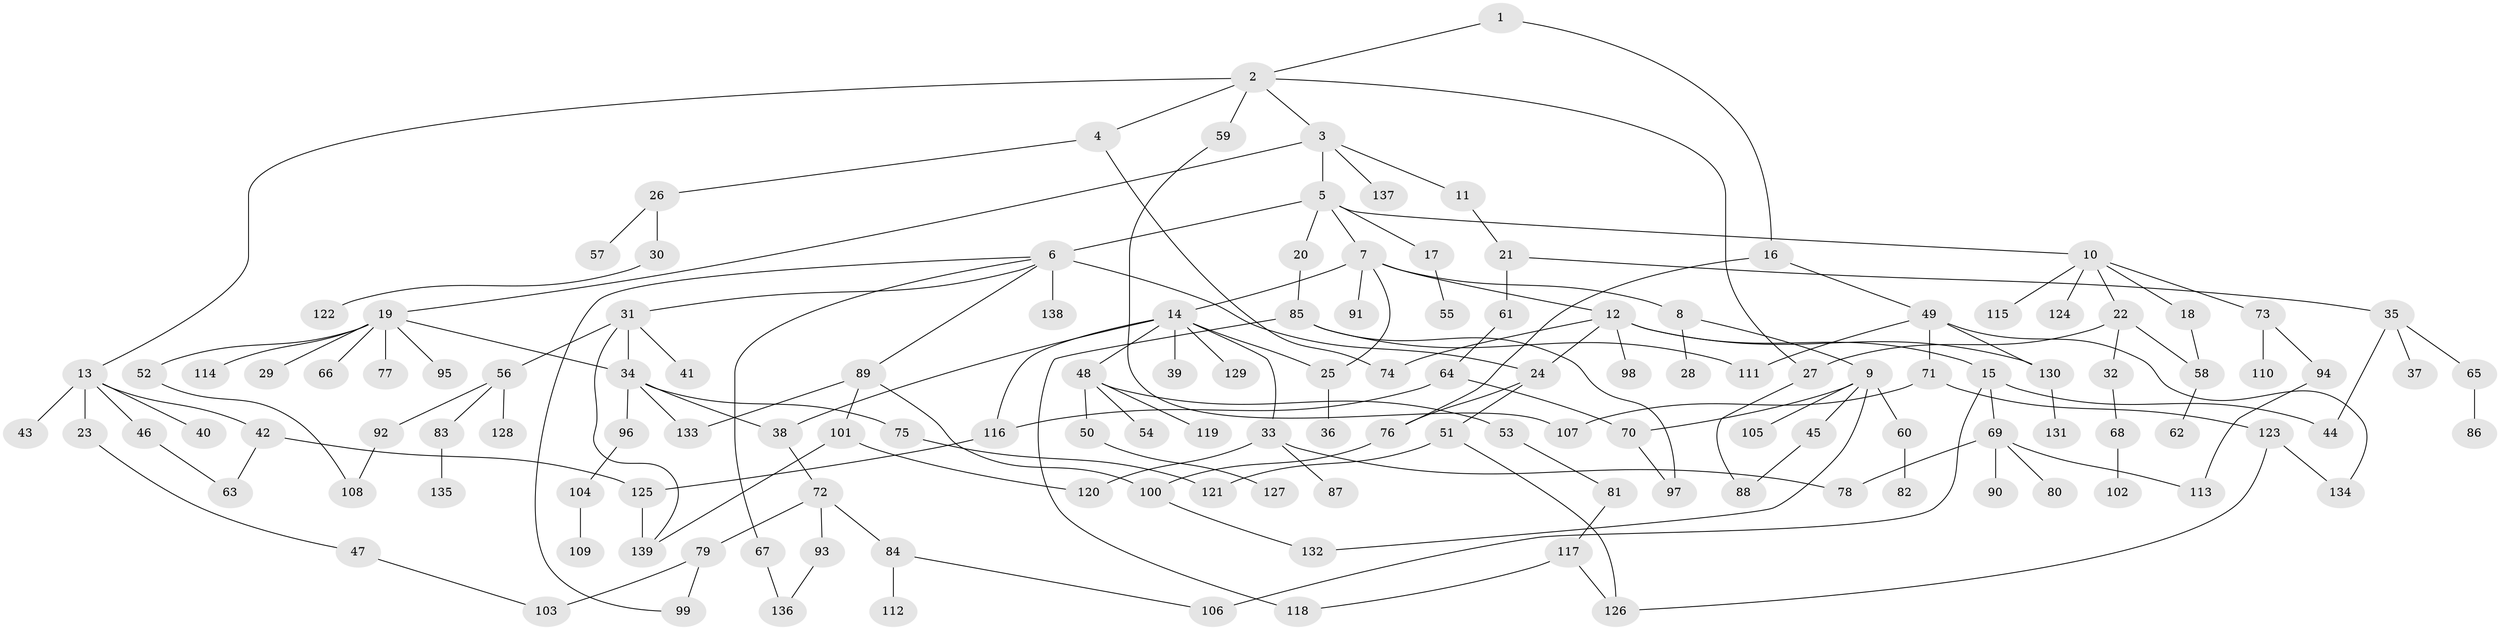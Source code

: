 // Generated by graph-tools (version 1.1) at 2025/01/03/09/25 03:01:01]
// undirected, 139 vertices, 174 edges
graph export_dot {
graph [start="1"]
  node [color=gray90,style=filled];
  1;
  2;
  3;
  4;
  5;
  6;
  7;
  8;
  9;
  10;
  11;
  12;
  13;
  14;
  15;
  16;
  17;
  18;
  19;
  20;
  21;
  22;
  23;
  24;
  25;
  26;
  27;
  28;
  29;
  30;
  31;
  32;
  33;
  34;
  35;
  36;
  37;
  38;
  39;
  40;
  41;
  42;
  43;
  44;
  45;
  46;
  47;
  48;
  49;
  50;
  51;
  52;
  53;
  54;
  55;
  56;
  57;
  58;
  59;
  60;
  61;
  62;
  63;
  64;
  65;
  66;
  67;
  68;
  69;
  70;
  71;
  72;
  73;
  74;
  75;
  76;
  77;
  78;
  79;
  80;
  81;
  82;
  83;
  84;
  85;
  86;
  87;
  88;
  89;
  90;
  91;
  92;
  93;
  94;
  95;
  96;
  97;
  98;
  99;
  100;
  101;
  102;
  103;
  104;
  105;
  106;
  107;
  108;
  109;
  110;
  111;
  112;
  113;
  114;
  115;
  116;
  117;
  118;
  119;
  120;
  121;
  122;
  123;
  124;
  125;
  126;
  127;
  128;
  129;
  130;
  131;
  132;
  133;
  134;
  135;
  136;
  137;
  138;
  139;
  1 -- 2;
  1 -- 16;
  2 -- 3;
  2 -- 4;
  2 -- 13;
  2 -- 59;
  2 -- 27;
  3 -- 5;
  3 -- 11;
  3 -- 19;
  3 -- 137;
  4 -- 26;
  4 -- 74;
  5 -- 6;
  5 -- 7;
  5 -- 10;
  5 -- 17;
  5 -- 20;
  6 -- 24;
  6 -- 31;
  6 -- 67;
  6 -- 89;
  6 -- 99;
  6 -- 138;
  7 -- 8;
  7 -- 12;
  7 -- 14;
  7 -- 25;
  7 -- 91;
  8 -- 9;
  8 -- 28;
  9 -- 45;
  9 -- 60;
  9 -- 105;
  9 -- 132;
  9 -- 70;
  10 -- 18;
  10 -- 22;
  10 -- 73;
  10 -- 115;
  10 -- 124;
  11 -- 21;
  12 -- 15;
  12 -- 98;
  12 -- 130;
  12 -- 74;
  12 -- 24;
  13 -- 23;
  13 -- 40;
  13 -- 42;
  13 -- 43;
  13 -- 46;
  14 -- 33;
  14 -- 38;
  14 -- 39;
  14 -- 48;
  14 -- 116;
  14 -- 129;
  14 -- 25;
  15 -- 69;
  15 -- 106;
  15 -- 44;
  16 -- 49;
  16 -- 76;
  17 -- 55;
  18 -- 58;
  19 -- 29;
  19 -- 34;
  19 -- 52;
  19 -- 66;
  19 -- 77;
  19 -- 95;
  19 -- 114;
  20 -- 85;
  21 -- 35;
  21 -- 61;
  22 -- 27;
  22 -- 32;
  22 -- 58;
  23 -- 47;
  24 -- 51;
  24 -- 76;
  25 -- 36;
  26 -- 30;
  26 -- 57;
  27 -- 88;
  30 -- 122;
  31 -- 41;
  31 -- 56;
  31 -- 139;
  31 -- 34;
  32 -- 68;
  33 -- 87;
  33 -- 120;
  33 -- 78;
  34 -- 75;
  34 -- 96;
  34 -- 133;
  34 -- 38;
  35 -- 37;
  35 -- 44;
  35 -- 65;
  38 -- 72;
  42 -- 63;
  42 -- 125;
  45 -- 88;
  46 -- 63;
  47 -- 103;
  48 -- 50;
  48 -- 53;
  48 -- 54;
  48 -- 119;
  49 -- 71;
  49 -- 130;
  49 -- 111;
  49 -- 134;
  50 -- 127;
  51 -- 126;
  51 -- 121;
  52 -- 108;
  53 -- 81;
  56 -- 83;
  56 -- 92;
  56 -- 128;
  58 -- 62;
  59 -- 107;
  60 -- 82;
  61 -- 64;
  64 -- 70;
  64 -- 116;
  65 -- 86;
  67 -- 136;
  68 -- 102;
  69 -- 78;
  69 -- 80;
  69 -- 90;
  69 -- 113;
  70 -- 97;
  71 -- 107;
  71 -- 123;
  72 -- 79;
  72 -- 84;
  72 -- 93;
  73 -- 94;
  73 -- 110;
  75 -- 121;
  76 -- 100;
  79 -- 103;
  79 -- 99;
  81 -- 117;
  83 -- 135;
  84 -- 112;
  84 -- 106;
  85 -- 97;
  85 -- 111;
  85 -- 118;
  89 -- 101;
  89 -- 133;
  89 -- 100;
  92 -- 108;
  93 -- 136;
  94 -- 113;
  96 -- 104;
  100 -- 132;
  101 -- 139;
  101 -- 120;
  104 -- 109;
  116 -- 125;
  117 -- 118;
  117 -- 126;
  123 -- 134;
  123 -- 126;
  125 -- 139;
  130 -- 131;
}
